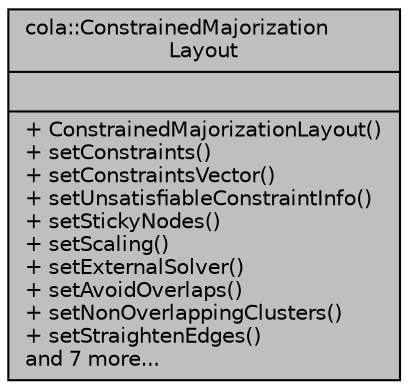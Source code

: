 digraph "cola::ConstrainedMajorizationLayout"
{
  edge [fontname="Helvetica",fontsize="10",labelfontname="Helvetica",labelfontsize="10"];
  node [fontname="Helvetica",fontsize="10",shape=record];
  Node1 [label="{cola::ConstrainedMajorization\lLayout\n||+ ConstrainedMajorizationLayout()\l+ setConstraints()\l+ setConstraintsVector()\l+ setUnsatisfiableConstraintInfo()\l+ setStickyNodes()\l+ setScaling()\l+ setExternalSolver()\l+ setAvoidOverlaps()\l+ setNonOverlappingClusters()\l+ setStraightenEdges()\land 7 more...\l}",height=0.2,width=0.4,color="black", fillcolor="grey75", style="filled", fontcolor="black"];
}

